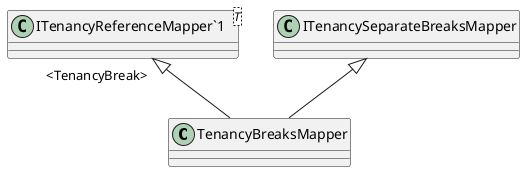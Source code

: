 @startuml
class TenancyBreaksMapper {
}
class "ITenancyReferenceMapper`1"<T> {
}
"ITenancyReferenceMapper`1" "<TenancyBreak>" <|-- TenancyBreaksMapper
ITenancySeparateBreaksMapper <|-- TenancyBreaksMapper
@enduml
